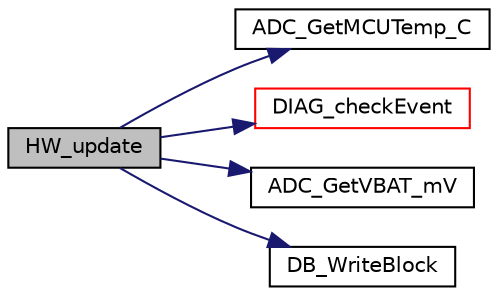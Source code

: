 digraph "HW_update"
{
  edge [fontname="Helvetica",fontsize="10",labelfontname="Helvetica",labelfontsize="10"];
  node [fontname="Helvetica",fontsize="10",shape=record];
  rankdir="LR";
  Node0 [label="HW_update",height=0.2,width=0.4,color="black", fillcolor="grey75", style="filled", fontcolor="black"];
  Node0 -> Node1 [color="midnightblue",fontsize="10",style="solid",fontname="Helvetica"];
  Node1 [label="ADC_GetMCUTemp_C",height=0.2,width=0.4,color="black", fillcolor="white", style="filled",URL="$adc_8c.html#ab485a63d7e24725b41fade6ad1057227",tooltip="get MCU temperature "];
  Node0 -> Node2 [color="midnightblue",fontsize="10",style="solid",fontname="Helvetica"];
  Node2 [label="DIAG_checkEvent",height=0.2,width=0.4,color="red", fillcolor="white", style="filled",URL="$diag_8c.html#a9e06aacb2ff6bcf9245e2b3a283857bc",tooltip="DIAG_checkEvent provides a simple interface to check an event for E_OK. "];
  Node0 -> Node7 [color="midnightblue",fontsize="10",style="solid",fontname="Helvetica"];
  Node7 [label="ADC_GetVBAT_mV",height=0.2,width=0.4,color="black", fillcolor="white", style="filled",URL="$adc_8c.html#a1144671fdec9c73f63c4833dcbef85be",tooltip="get coin cell battery voltage "];
  Node0 -> Node8 [color="midnightblue",fontsize="10",style="solid",fontname="Helvetica"];
  Node8 [label="DB_WriteBlock",height=0.2,width=0.4,color="black", fillcolor="white", style="filled",URL="$database_8c.html#ab4d337e13c53dbdab695980576d33fb0",tooltip="Stores a datablock in database. "];
}
